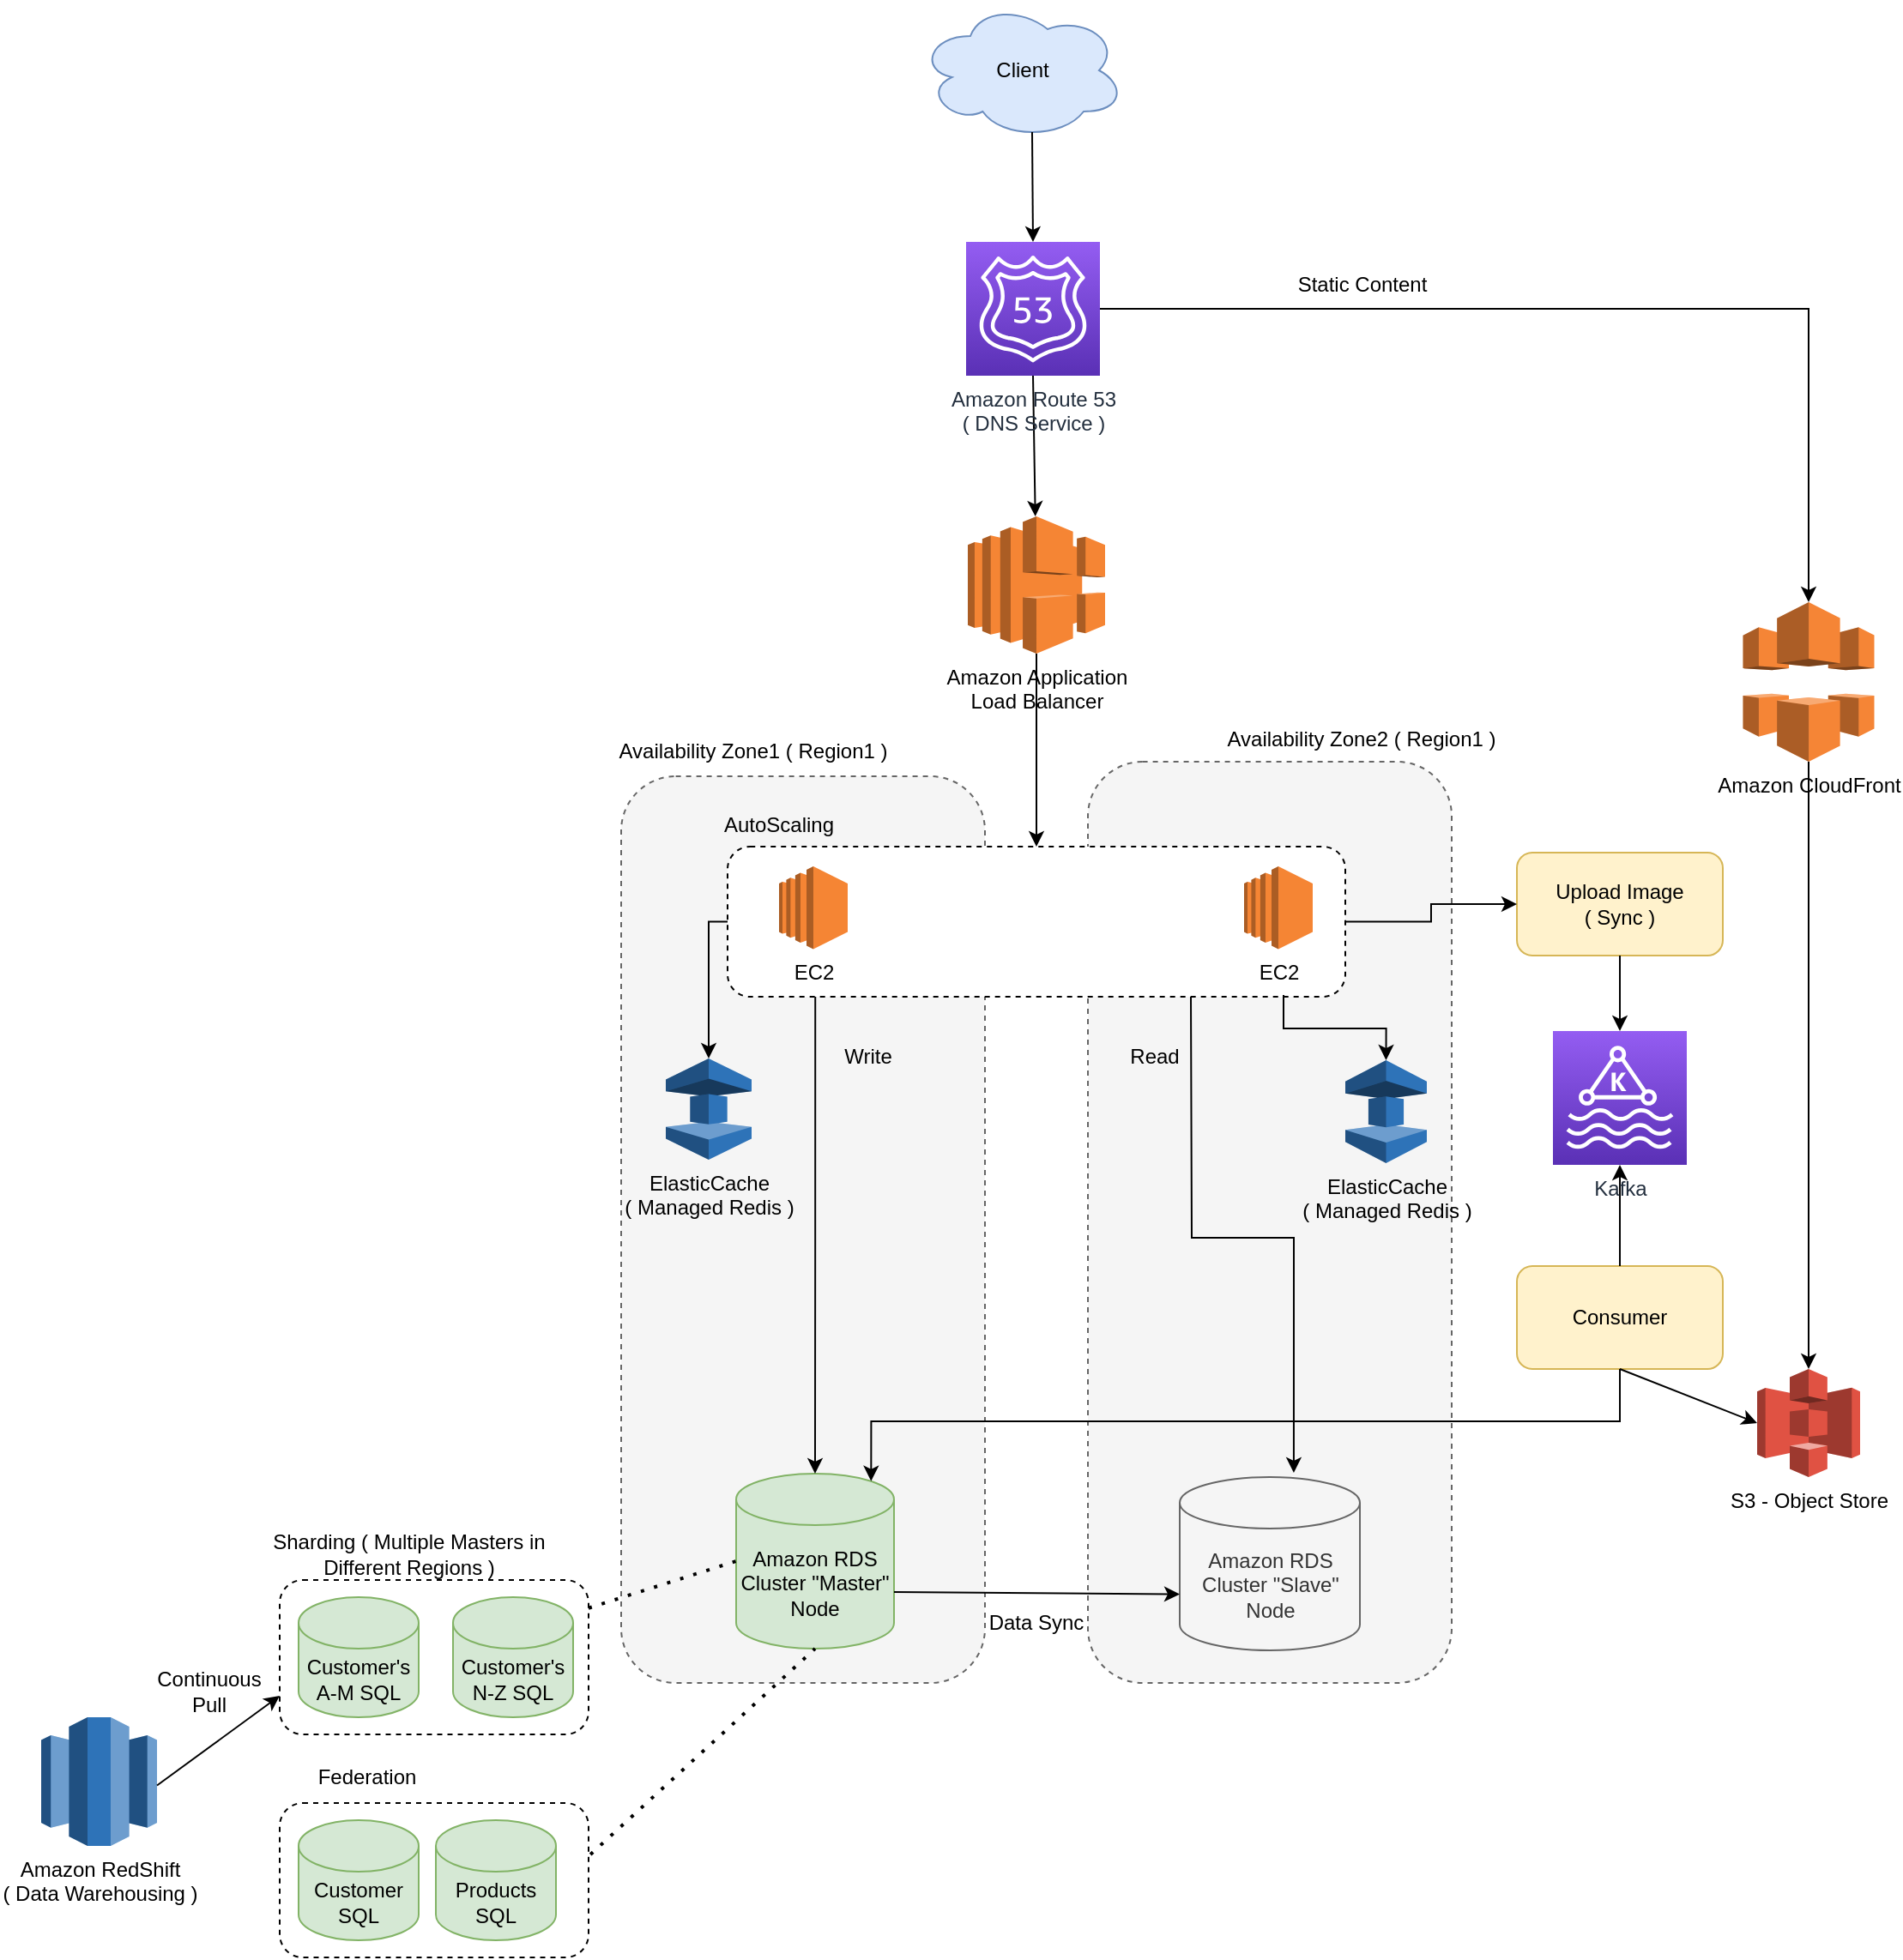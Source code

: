 <mxfile version="20.2.0" type="github">
  <diagram id="onmVZMC7TlNop5oKB3UY" name="Page-1">
    <mxGraphModel dx="1636" dy="1567" grid="1" gridSize="10" guides="1" tooltips="1" connect="1" arrows="1" fold="1" page="1" pageScale="1" pageWidth="850" pageHeight="1100" math="0" shadow="0">
      <root>
        <mxCell id="0" />
        <mxCell id="1" parent="0" />
        <mxCell id="aEOiDf8z2A1y91HWuHEK-3" value="" style="rounded=1;whiteSpace=wrap;html=1;dashed=1;fillColor=#f5f5f5;fontColor=#333333;strokeColor=#666666;" vertex="1" parent="1">
          <mxGeometry x="360" y="-177" width="212" height="537" as="geometry" />
        </mxCell>
        <mxCell id="aEOiDf8z2A1y91HWuHEK-2" value="" style="rounded=1;whiteSpace=wrap;html=1;dashed=1;fillColor=#f5f5f5;fontColor=#333333;strokeColor=#666666;" vertex="1" parent="1">
          <mxGeometry x="88" y="-168.5" width="212" height="528.5" as="geometry" />
        </mxCell>
        <mxCell id="gxSmxHNSXOMdhkajosie-10" value="" style="rounded=1;whiteSpace=wrap;html=1;dashed=1;" parent="1" vertex="1">
          <mxGeometry x="150" y="-127.5" width="360" height="87.5" as="geometry" />
        </mxCell>
        <mxCell id="0BLKtr6tW4kkjmVhm_gT-1" value="Amazon RDS Cluster &quot;Master&quot; Node" style="shape=cylinder3;whiteSpace=wrap;html=1;boundedLbl=1;backgroundOutline=1;size=15;fillColor=#d5e8d4;strokeColor=#82b366;" parent="1" vertex="1">
          <mxGeometry x="155" y="238" width="92" height="102" as="geometry" />
        </mxCell>
        <mxCell id="0BLKtr6tW4kkjmVhm_gT-7" value="" style="endArrow=classic;html=1;rounded=0;exitX=0.142;exitY=1;exitDx=0;exitDy=0;entryX=0.5;entryY=0;entryDx=0;entryDy=0;entryPerimeter=0;edgeStyle=orthogonalEdgeStyle;exitPerimeter=0;" parent="1" source="gxSmxHNSXOMdhkajosie-10" target="0BLKtr6tW4kkjmVhm_gT-1" edge="1">
          <mxGeometry width="50" height="50" relative="1" as="geometry">
            <mxPoint x="290" y="148" as="sourcePoint" />
            <mxPoint x="430" y="148" as="targetPoint" />
          </mxGeometry>
        </mxCell>
        <mxCell id="0BLKtr6tW4kkjmVhm_gT-8" value="Write" style="text;html=1;strokeColor=none;fillColor=none;align=center;verticalAlign=middle;whiteSpace=wrap;rounded=0;" parent="1" vertex="1">
          <mxGeometry x="201.5" y="-20" width="60" height="30" as="geometry" />
        </mxCell>
        <mxCell id="0BLKtr6tW4kkjmVhm_gT-11" value="Read" style="text;html=1;strokeColor=none;fillColor=none;align=center;verticalAlign=middle;whiteSpace=wrap;rounded=0;" parent="1" vertex="1">
          <mxGeometry x="369" y="-20" width="60" height="30" as="geometry" />
        </mxCell>
        <mxCell id="0BLKtr6tW4kkjmVhm_gT-12" value="" style="endArrow=classic;html=1;rounded=0;entryX=0.633;entryY=-0.025;entryDx=0;entryDy=0;entryPerimeter=0;edgeStyle=orthogonalEdgeStyle;" parent="1" target="0BLKtr6tW4kkjmVhm_gT-3" edge="1">
          <mxGeometry width="50" height="50" relative="1" as="geometry">
            <mxPoint x="420" y="-40" as="sourcePoint" />
            <mxPoint x="430" y="138" as="targetPoint" />
          </mxGeometry>
        </mxCell>
        <mxCell id="0BLKtr6tW4kkjmVhm_gT-16" value="Data Sync" style="text;html=1;strokeColor=none;fillColor=none;align=center;verticalAlign=middle;whiteSpace=wrap;rounded=0;" parent="1" vertex="1">
          <mxGeometry x="300" y="310" width="60" height="30" as="geometry" />
        </mxCell>
        <mxCell id="gxSmxHNSXOMdhkajosie-2" value="Amazon Application &lt;br&gt;Load Balancer" style="outlineConnect=0;dashed=0;verticalLabelPosition=bottom;verticalAlign=top;align=center;html=1;shape=mxgraph.aws3.elastic_load_balancing;fillColor=#F58534;gradientColor=none;" parent="1" vertex="1">
          <mxGeometry x="290" y="-320" width="80" height="80" as="geometry" />
        </mxCell>
        <mxCell id="gxSmxHNSXOMdhkajosie-3" value="Client" style="ellipse;shape=cloud;whiteSpace=wrap;html=1;fillColor=#dae8fc;strokeColor=#6c8ebf;" parent="1" vertex="1">
          <mxGeometry x="261.5" y="-620" width="120" height="80" as="geometry" />
        </mxCell>
        <mxCell id="gxSmxHNSXOMdhkajosie-4" value="" style="endArrow=classic;html=1;rounded=0;exitX=0.5;exitY=1;exitDx=0;exitDy=0;exitPerimeter=0;" parent="1" source="Na6hdPi10sbFOHIolOGf-2" target="gxSmxHNSXOMdhkajosie-2" edge="1">
          <mxGeometry width="50" height="50" relative="1" as="geometry">
            <mxPoint x="380" y="-220" as="sourcePoint" />
            <mxPoint x="430" y="-270" as="targetPoint" />
          </mxGeometry>
        </mxCell>
        <mxCell id="gxSmxHNSXOMdhkajosie-7" value="" style="endArrow=classic;html=1;rounded=0;exitX=0.5;exitY=1;exitDx=0;exitDy=0;exitPerimeter=0;" parent="1" source="gxSmxHNSXOMdhkajosie-2" edge="1" target="gxSmxHNSXOMdhkajosie-10">
          <mxGeometry width="50" height="50" relative="1" as="geometry">
            <mxPoint x="380" y="-140" as="sourcePoint" />
            <mxPoint x="328" y="-140" as="targetPoint" />
          </mxGeometry>
        </mxCell>
        <mxCell id="gxSmxHNSXOMdhkajosie-8" value="ElasticCache &lt;br&gt;( Managed Redis )" style="outlineConnect=0;dashed=0;verticalLabelPosition=bottom;verticalAlign=top;align=center;html=1;shape=mxgraph.aws3.elasticache;fillColor=#2E73B8;gradientColor=none;" parent="1" vertex="1">
          <mxGeometry x="510" y="-3" width="47.5" height="60" as="geometry" />
        </mxCell>
        <mxCell id="gxSmxHNSXOMdhkajosie-11" value="AutoScaling" style="text;html=1;strokeColor=none;fillColor=none;align=center;verticalAlign=middle;whiteSpace=wrap;rounded=0;dashed=1;" parent="1" vertex="1">
          <mxGeometry x="150" y="-155.5" width="60" height="30" as="geometry" />
        </mxCell>
        <mxCell id="gxSmxHNSXOMdhkajosie-13" value="S3 - Object Store" style="outlineConnect=0;dashed=0;verticalLabelPosition=bottom;verticalAlign=top;align=center;html=1;shape=mxgraph.aws3.s3;fillColor=#E05243;gradientColor=none;" parent="1" vertex="1">
          <mxGeometry x="750" y="177" width="60" height="63" as="geometry" />
        </mxCell>
        <mxCell id="gxSmxHNSXOMdhkajosie-14" value="Amazon CloudFront" style="outlineConnect=0;dashed=0;verticalLabelPosition=bottom;verticalAlign=top;align=center;html=1;shape=mxgraph.aws3.cloudfront;fillColor=#F58536;gradientColor=none;" parent="1" vertex="1">
          <mxGeometry x="741.75" y="-270" width="76.5" height="93" as="geometry" />
        </mxCell>
        <mxCell id="gxSmxHNSXOMdhkajosie-15" value="" style="endArrow=classic;html=1;rounded=0;exitX=1;exitY=0.5;exitDx=0;exitDy=0;exitPerimeter=0;entryX=0.5;entryY=0;entryDx=0;entryDy=0;entryPerimeter=0;edgeStyle=orthogonalEdgeStyle;" parent="1" source="Na6hdPi10sbFOHIolOGf-2" target="gxSmxHNSXOMdhkajosie-14" edge="1">
          <mxGeometry width="50" height="50" relative="1" as="geometry">
            <mxPoint x="380" y="-190" as="sourcePoint" />
            <mxPoint x="430" y="-240" as="targetPoint" />
          </mxGeometry>
        </mxCell>
        <mxCell id="gxSmxHNSXOMdhkajosie-16" value="" style="endArrow=classic;html=1;rounded=0;entryX=0.5;entryY=0;entryDx=0;entryDy=0;entryPerimeter=0;" parent="1" source="gxSmxHNSXOMdhkajosie-14" target="gxSmxHNSXOMdhkajosie-13" edge="1">
          <mxGeometry width="50" height="50" relative="1" as="geometry">
            <mxPoint x="380" y="130" as="sourcePoint" />
            <mxPoint x="678" y="130" as="targetPoint" />
          </mxGeometry>
        </mxCell>
        <mxCell id="gxSmxHNSXOMdhkajosie-17" value="" style="rounded=1;whiteSpace=wrap;html=1;dashed=1;" parent="1" vertex="1">
          <mxGeometry x="-111" y="300" width="180" height="90" as="geometry" />
        </mxCell>
        <mxCell id="gxSmxHNSXOMdhkajosie-18" value="Customer&#39;s A-M SQL" style="shape=cylinder3;whiteSpace=wrap;html=1;boundedLbl=1;backgroundOutline=1;size=15;fillColor=#d5e8d4;strokeColor=#82b366;" parent="1" vertex="1">
          <mxGeometry x="-100" y="310" width="70" height="70" as="geometry" />
        </mxCell>
        <mxCell id="gxSmxHNSXOMdhkajosie-19" value="Customer&#39;s N-Z SQL" style="shape=cylinder3;whiteSpace=wrap;html=1;boundedLbl=1;backgroundOutline=1;size=15;fillColor=#d5e8d4;strokeColor=#82b366;" parent="1" vertex="1">
          <mxGeometry x="-10" y="310" width="70" height="70" as="geometry" />
        </mxCell>
        <mxCell id="gxSmxHNSXOMdhkajosie-20" value="Sharding ( Multiple Masters in Different Regions )" style="text;html=1;strokeColor=none;fillColor=none;align=center;verticalAlign=middle;whiteSpace=wrap;rounded=0;dashed=1;" parent="1" vertex="1">
          <mxGeometry x="-132.5" y="270" width="192.5" height="30" as="geometry" />
        </mxCell>
        <mxCell id="gxSmxHNSXOMdhkajosie-21" value="" style="rounded=1;whiteSpace=wrap;html=1;dashed=1;" parent="1" vertex="1">
          <mxGeometry x="-111" y="430" width="180" height="90" as="geometry" />
        </mxCell>
        <mxCell id="gxSmxHNSXOMdhkajosie-22" value="Customer SQL" style="shape=cylinder3;whiteSpace=wrap;html=1;boundedLbl=1;backgroundOutline=1;size=15;fillColor=#d5e8d4;strokeColor=#82b366;" parent="1" vertex="1">
          <mxGeometry x="-100" y="440" width="70" height="70" as="geometry" />
        </mxCell>
        <mxCell id="gxSmxHNSXOMdhkajosie-23" value="Products SQL" style="shape=cylinder3;whiteSpace=wrap;html=1;boundedLbl=1;backgroundOutline=1;size=15;fillColor=#d5e8d4;strokeColor=#82b366;" parent="1" vertex="1">
          <mxGeometry x="-20" y="440" width="70" height="70" as="geometry" />
        </mxCell>
        <mxCell id="gxSmxHNSXOMdhkajosie-24" value="Federation" style="text;html=1;strokeColor=none;fillColor=none;align=center;verticalAlign=middle;whiteSpace=wrap;rounded=0;dashed=1;" parent="1" vertex="1">
          <mxGeometry x="-90" y="400" width="60" height="30" as="geometry" />
        </mxCell>
        <mxCell id="gxSmxHNSXOMdhkajosie-25" value="" style="endArrow=none;dashed=1;html=1;dashPattern=1 3;strokeWidth=2;rounded=0;entryX=0;entryY=0.5;entryDx=0;entryDy=0;entryPerimeter=0;" parent="1" source="gxSmxHNSXOMdhkajosie-17" target="0BLKtr6tW4kkjmVhm_gT-1" edge="1">
          <mxGeometry width="50" height="50" relative="1" as="geometry">
            <mxPoint x="240" y="410" as="sourcePoint" />
            <mxPoint x="290" y="360" as="targetPoint" />
          </mxGeometry>
        </mxCell>
        <mxCell id="gxSmxHNSXOMdhkajosie-26" value="" style="endArrow=none;dashed=1;html=1;dashPattern=1 3;strokeWidth=2;rounded=0;exitX=1.006;exitY=0.333;exitDx=0;exitDy=0;exitPerimeter=0;entryX=0.5;entryY=1;entryDx=0;entryDy=0;entryPerimeter=0;" parent="1" source="gxSmxHNSXOMdhkajosie-21" edge="1" target="0BLKtr6tW4kkjmVhm_gT-1">
          <mxGeometry width="50" height="50" relative="1" as="geometry">
            <mxPoint x="240" y="410" as="sourcePoint" />
            <mxPoint x="160" y="290" as="targetPoint" />
          </mxGeometry>
        </mxCell>
        <mxCell id="gxSmxHNSXOMdhkajosie-27" value="Upload Image &lt;br&gt;( Sync )" style="rounded=1;whiteSpace=wrap;html=1;fillColor=#fff2cc;strokeColor=#d6b656;" parent="1" vertex="1">
          <mxGeometry x="610" y="-124" width="120" height="60" as="geometry" />
        </mxCell>
        <mxCell id="gxSmxHNSXOMdhkajosie-28" value="" style="endArrow=classic;html=1;rounded=0;exitX=1;exitY=0.5;exitDx=0;exitDy=0;entryX=0;entryY=0.5;entryDx=0;entryDy=0;edgeStyle=orthogonalEdgeStyle;" parent="1" source="gxSmxHNSXOMdhkajosie-10" target="gxSmxHNSXOMdhkajosie-27" edge="1">
          <mxGeometry width="50" height="50" relative="1" as="geometry">
            <mxPoint x="240" y="60" as="sourcePoint" />
            <mxPoint x="290" y="10" as="targetPoint" />
          </mxGeometry>
        </mxCell>
        <mxCell id="gxSmxHNSXOMdhkajosie-30" value="" style="endArrow=classic;html=1;rounded=0;exitX=0.5;exitY=1;exitDx=0;exitDy=0;entryX=0.5;entryY=0;entryDx=0;entryDy=0;entryPerimeter=0;" parent="1" source="gxSmxHNSXOMdhkajosie-27" target="gxSmxHNSXOMdhkajosie-33" edge="1">
          <mxGeometry width="50" height="50" relative="1" as="geometry">
            <mxPoint x="450" y="100" as="sourcePoint" />
            <mxPoint x="670" y="-20" as="targetPoint" />
          </mxGeometry>
        </mxCell>
        <mxCell id="gxSmxHNSXOMdhkajosie-31" value="Consumer" style="rounded=1;whiteSpace=wrap;html=1;fillColor=#fff2cc;strokeColor=#d6b656;" parent="1" vertex="1">
          <mxGeometry x="610" y="117" width="120" height="60" as="geometry" />
        </mxCell>
        <mxCell id="gxSmxHNSXOMdhkajosie-32" value="" style="endArrow=classic;html=1;rounded=0;" parent="1" source="gxSmxHNSXOMdhkajosie-31" target="gxSmxHNSXOMdhkajosie-33" edge="1">
          <mxGeometry width="50" height="50" relative="1" as="geometry">
            <mxPoint x="450" y="90" as="sourcePoint" />
            <mxPoint x="670" y="60" as="targetPoint" />
          </mxGeometry>
        </mxCell>
        <mxCell id="gxSmxHNSXOMdhkajosie-33" value="Kafka" style="sketch=0;points=[[0,0,0],[0.25,0,0],[0.5,0,0],[0.75,0,0],[1,0,0],[0,1,0],[0.25,1,0],[0.5,1,0],[0.75,1,0],[1,1,0],[0,0.25,0],[0,0.5,0],[0,0.75,0],[1,0.25,0],[1,0.5,0],[1,0.75,0]];outlineConnect=0;fontColor=#232F3E;gradientColor=#945DF2;gradientDirection=north;fillColor=#5A30B5;strokeColor=#ffffff;dashed=0;verticalLabelPosition=bottom;verticalAlign=top;align=center;html=1;fontSize=12;fontStyle=0;aspect=fixed;shape=mxgraph.aws4.resourceIcon;resIcon=mxgraph.aws4.managed_streaming_for_kafka;" parent="1" vertex="1">
          <mxGeometry x="631" y="-20" width="78" height="78" as="geometry" />
        </mxCell>
        <mxCell id="gxSmxHNSXOMdhkajosie-36" value="" style="endArrow=classic;html=1;rounded=0;exitX=0.5;exitY=1;exitDx=0;exitDy=0;entryX=0;entryY=0.5;entryDx=0;entryDy=0;entryPerimeter=0;" parent="1" source="gxSmxHNSXOMdhkajosie-31" target="gxSmxHNSXOMdhkajosie-13" edge="1">
          <mxGeometry width="50" height="50" relative="1" as="geometry">
            <mxPoint x="450" y="100" as="sourcePoint" />
            <mxPoint x="500" y="50" as="targetPoint" />
          </mxGeometry>
        </mxCell>
        <mxCell id="gxSmxHNSXOMdhkajosie-37" value="" style="endArrow=classic;html=1;rounded=0;exitX=0.5;exitY=1;exitDx=0;exitDy=0;edgeStyle=orthogonalEdgeStyle;entryX=0.855;entryY=0;entryDx=0;entryDy=4.35;entryPerimeter=0;" parent="1" source="gxSmxHNSXOMdhkajosie-31" edge="1" target="0BLKtr6tW4kkjmVhm_gT-1">
          <mxGeometry width="50" height="50" relative="1" as="geometry">
            <mxPoint x="450" y="240" as="sourcePoint" />
            <mxPoint x="180" y="210" as="targetPoint" />
          </mxGeometry>
        </mxCell>
        <mxCell id="gxSmxHNSXOMdhkajosie-38" value="Amazon RedShift &lt;br&gt;( Data Warehousing )" style="outlineConnect=0;dashed=0;verticalLabelPosition=bottom;verticalAlign=top;align=center;html=1;shape=mxgraph.aws3.redshift;fillColor=#2E73B8;gradientColor=none;" parent="1" vertex="1">
          <mxGeometry x="-250" y="380" width="67.5" height="75" as="geometry" />
        </mxCell>
        <mxCell id="gxSmxHNSXOMdhkajosie-39" value="" style="endArrow=classic;html=1;rounded=0;exitX=1;exitY=0.53;exitDx=0;exitDy=0;exitPerimeter=0;entryX=0;entryY=0.75;entryDx=0;entryDy=0;" parent="1" source="gxSmxHNSXOMdhkajosie-38" target="gxSmxHNSXOMdhkajosie-17" edge="1">
          <mxGeometry width="50" height="50" relative="1" as="geometry">
            <mxPoint x="30" y="410" as="sourcePoint" />
            <mxPoint x="80" y="360" as="targetPoint" />
          </mxGeometry>
        </mxCell>
        <mxCell id="gxSmxHNSXOMdhkajosie-40" value="Continuous Pull" style="text;html=1;strokeColor=none;fillColor=none;align=center;verticalAlign=middle;whiteSpace=wrap;rounded=0;dashed=1;" parent="1" vertex="1">
          <mxGeometry x="-182.5" y="350" width="60" height="30" as="geometry" />
        </mxCell>
        <mxCell id="Na6hdPi10sbFOHIolOGf-2" value="Amazon Route 53&lt;br&gt;( DNS Service )" style="sketch=0;points=[[0,0,0],[0.25,0,0],[0.5,0,0],[0.75,0,0],[1,0,0],[0,1,0],[0.25,1,0],[0.5,1,0],[0.75,1,0],[1,1,0],[0,0.25,0],[0,0.5,0],[0,0.75,0],[1,0.25,0],[1,0.5,0],[1,0.75,0]];outlineConnect=0;fontColor=#232F3E;gradientColor=#945DF2;gradientDirection=north;fillColor=#5A30B5;strokeColor=#ffffff;dashed=0;verticalLabelPosition=bottom;verticalAlign=top;align=center;html=1;fontSize=12;fontStyle=0;aspect=fixed;shape=mxgraph.aws4.resourceIcon;resIcon=mxgraph.aws4.route_53;" parent="1" vertex="1">
          <mxGeometry x="289" y="-480" width="78" height="78" as="geometry" />
        </mxCell>
        <mxCell id="Na6hdPi10sbFOHIolOGf-3" value="" style="endArrow=classic;html=1;rounded=0;exitX=0.55;exitY=0.95;exitDx=0;exitDy=0;exitPerimeter=0;entryX=0.5;entryY=0;entryDx=0;entryDy=0;entryPerimeter=0;" parent="1" source="gxSmxHNSXOMdhkajosie-3" target="Na6hdPi10sbFOHIolOGf-2" edge="1">
          <mxGeometry width="50" height="50" relative="1" as="geometry">
            <mxPoint x="530" y="-370" as="sourcePoint" />
            <mxPoint x="580" y="-420" as="targetPoint" />
          </mxGeometry>
        </mxCell>
        <mxCell id="Na6hdPi10sbFOHIolOGf-5" value="EC2" style="outlineConnect=0;dashed=0;verticalLabelPosition=bottom;verticalAlign=top;align=center;html=1;shape=mxgraph.aws3.ec2;fillColor=#F58534;gradientColor=none;" parent="1" vertex="1">
          <mxGeometry x="180" y="-116" width="40" height="48.25" as="geometry" />
        </mxCell>
        <mxCell id="Na6hdPi10sbFOHIolOGf-6" value="Static Content" style="text;html=1;strokeColor=none;fillColor=none;align=center;verticalAlign=middle;whiteSpace=wrap;rounded=0;" parent="1" vertex="1">
          <mxGeometry x="480" y="-470" width="80" height="30" as="geometry" />
        </mxCell>
        <mxCell id="Na6hdPi10sbFOHIolOGf-7" value="" style="endArrow=classic;html=1;rounded=0;exitX=0.9;exitY=0.989;exitDx=0;exitDy=0;entryX=0.5;entryY=0;entryDx=0;entryDy=0;entryPerimeter=0;edgeStyle=orthogonalEdgeStyle;exitPerimeter=0;" parent="1" source="gxSmxHNSXOMdhkajosie-10" target="gxSmxHNSXOMdhkajosie-8" edge="1">
          <mxGeometry width="50" height="50" relative="1" as="geometry">
            <mxPoint x="350" y="110" as="sourcePoint" />
            <mxPoint x="400" y="60" as="targetPoint" />
          </mxGeometry>
        </mxCell>
        <mxCell id="aEOiDf8z2A1y91HWuHEK-1" value="ElasticCache &lt;br&gt;( Managed Redis )" style="outlineConnect=0;dashed=0;verticalLabelPosition=bottom;verticalAlign=top;align=center;html=1;shape=mxgraph.aws3.elasticache;fillColor=#2E73B8;gradientColor=none;" vertex="1" parent="1">
          <mxGeometry x="114" y="-4" width="50" height="59" as="geometry" />
        </mxCell>
        <mxCell id="aEOiDf8z2A1y91HWuHEK-4" value="" style="endArrow=classic;html=1;rounded=0;entryX=0.5;entryY=0;entryDx=0;entryDy=0;entryPerimeter=0;edgeStyle=orthogonalEdgeStyle;exitX=0;exitY=0.5;exitDx=0;exitDy=0;" edge="1" parent="1" source="gxSmxHNSXOMdhkajosie-10" target="aEOiDf8z2A1y91HWuHEK-1">
          <mxGeometry width="50" height="50" relative="1" as="geometry">
            <mxPoint x="200" y="-40" as="sourcePoint" />
            <mxPoint x="410" y="-120" as="targetPoint" />
          </mxGeometry>
        </mxCell>
        <mxCell id="aEOiDf8z2A1y91HWuHEK-5" value="EC2" style="outlineConnect=0;dashed=0;verticalLabelPosition=bottom;verticalAlign=top;align=center;html=1;shape=mxgraph.aws3.ec2;fillColor=#F58534;gradientColor=none;" vertex="1" parent="1">
          <mxGeometry x="451" y="-116" width="40" height="48.25" as="geometry" />
        </mxCell>
        <mxCell id="aEOiDf8z2A1y91HWuHEK-6" value="Availability Zone1 ( Region1 )" style="text;html=1;strokeColor=none;fillColor=none;align=center;verticalAlign=middle;whiteSpace=wrap;rounded=0;" vertex="1" parent="1">
          <mxGeometry x="80" y="-198.5" width="170" height="30" as="geometry" />
        </mxCell>
        <mxCell id="aEOiDf8z2A1y91HWuHEK-7" value="Availability Zone2 ( Region1 )" style="text;html=1;strokeColor=none;fillColor=none;align=center;verticalAlign=middle;whiteSpace=wrap;rounded=0;" vertex="1" parent="1">
          <mxGeometry x="437" y="-205" width="165" height="30" as="geometry" />
        </mxCell>
        <mxCell id="0BLKtr6tW4kkjmVhm_gT-3" value="Amazon RDS Cluster &quot;Slave&quot; Node" style="shape=cylinder3;whiteSpace=wrap;html=1;boundedLbl=1;backgroundOutline=1;size=15;fillColor=#f5f5f5;strokeColor=#666666;fontColor=#333333;" parent="1" vertex="1">
          <mxGeometry x="413.5" y="240" width="105" height="101" as="geometry" />
        </mxCell>
        <mxCell id="aEOiDf8z2A1y91HWuHEK-18" value="" style="endArrow=classic;html=1;rounded=0;exitX=1;exitY=0;exitDx=0;exitDy=69;exitPerimeter=0;entryX=0;entryY=0;entryDx=0;entryDy=68.25;entryPerimeter=0;" edge="1" parent="1" source="0BLKtr6tW4kkjmVhm_gT-1" target="0BLKtr6tW4kkjmVhm_gT-3">
          <mxGeometry width="50" height="50" relative="1" as="geometry">
            <mxPoint x="400" y="250" as="sourcePoint" />
            <mxPoint x="450" y="200" as="targetPoint" />
          </mxGeometry>
        </mxCell>
      </root>
    </mxGraphModel>
  </diagram>
</mxfile>
